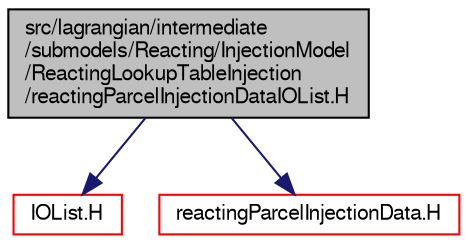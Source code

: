 digraph "src/lagrangian/intermediate/submodels/Reacting/InjectionModel/ReactingLookupTableInjection/reactingParcelInjectionDataIOList.H"
{
  bgcolor="transparent";
  edge [fontname="FreeSans",fontsize="10",labelfontname="FreeSans",labelfontsize="10"];
  node [fontname="FreeSans",fontsize="10",shape=record];
  Node1 [label="src/lagrangian/intermediate\l/submodels/Reacting/InjectionModel\l/ReactingLookupTableInjection\l/reactingParcelInjectionDataIOList.H",height=0.2,width=0.4,color="black", fillcolor="grey75", style="filled" fontcolor="black"];
  Node1 -> Node2 [color="midnightblue",fontsize="10",style="solid",fontname="FreeSans"];
  Node2 [label="IOList.H",height=0.2,width=0.4,color="red",URL="$a07301.html"];
  Node1 -> Node3 [color="midnightblue",fontsize="10",style="solid",fontname="FreeSans"];
  Node3 [label="reactingParcelInjectionData.H",height=0.2,width=0.4,color="red",URL="$a06358.html"];
}
